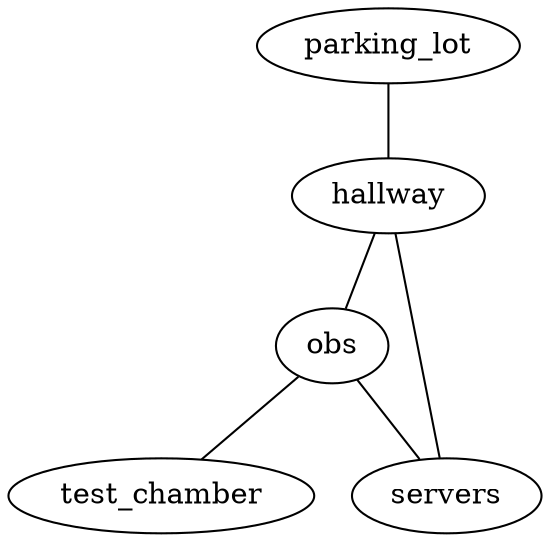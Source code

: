 # name: Test Lab
graph test_lab {
    # name: Parking Lot
    parking_lot

    # name: Hallway
    hallway

    # name: Test Chamber
    test_chamber

    # name: Observation Room
    obs

    # name: Server Room
    servers

    parking_lot -- hallway
    hallway -- obs
    hallway -- servers

    obs -- test_chamber
    obs -- servers


}
